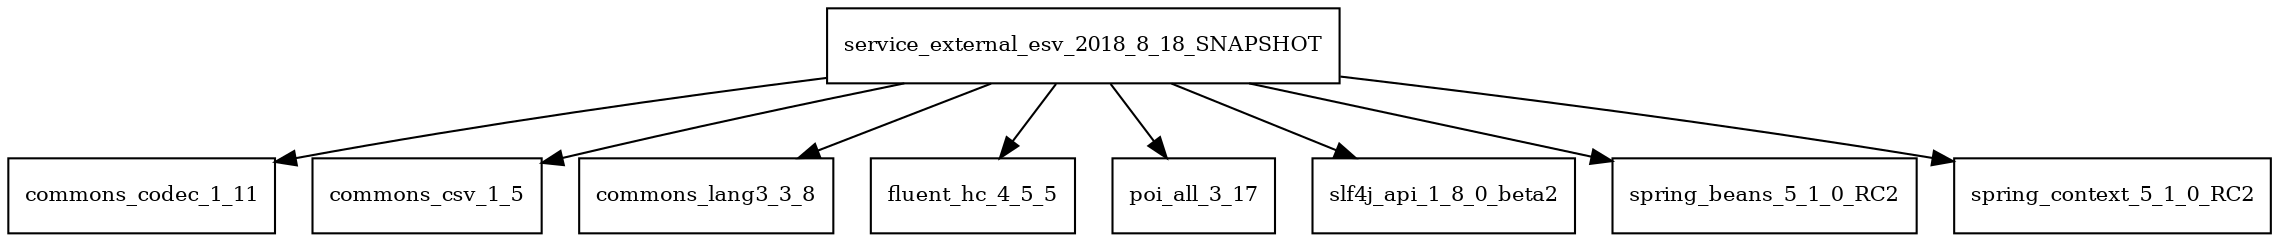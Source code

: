 digraph service_external_esv_2018_8_18_SNAPSHOT_dependencies {
  node [shape = box, fontsize=10.0];
  service_external_esv_2018_8_18_SNAPSHOT -> commons_codec_1_11;
  service_external_esv_2018_8_18_SNAPSHOT -> commons_csv_1_5;
  service_external_esv_2018_8_18_SNAPSHOT -> commons_lang3_3_8;
  service_external_esv_2018_8_18_SNAPSHOT -> fluent_hc_4_5_5;
  service_external_esv_2018_8_18_SNAPSHOT -> poi_all_3_17;
  service_external_esv_2018_8_18_SNAPSHOT -> slf4j_api_1_8_0_beta2;
  service_external_esv_2018_8_18_SNAPSHOT -> spring_beans_5_1_0_RC2;
  service_external_esv_2018_8_18_SNAPSHOT -> spring_context_5_1_0_RC2;
}
